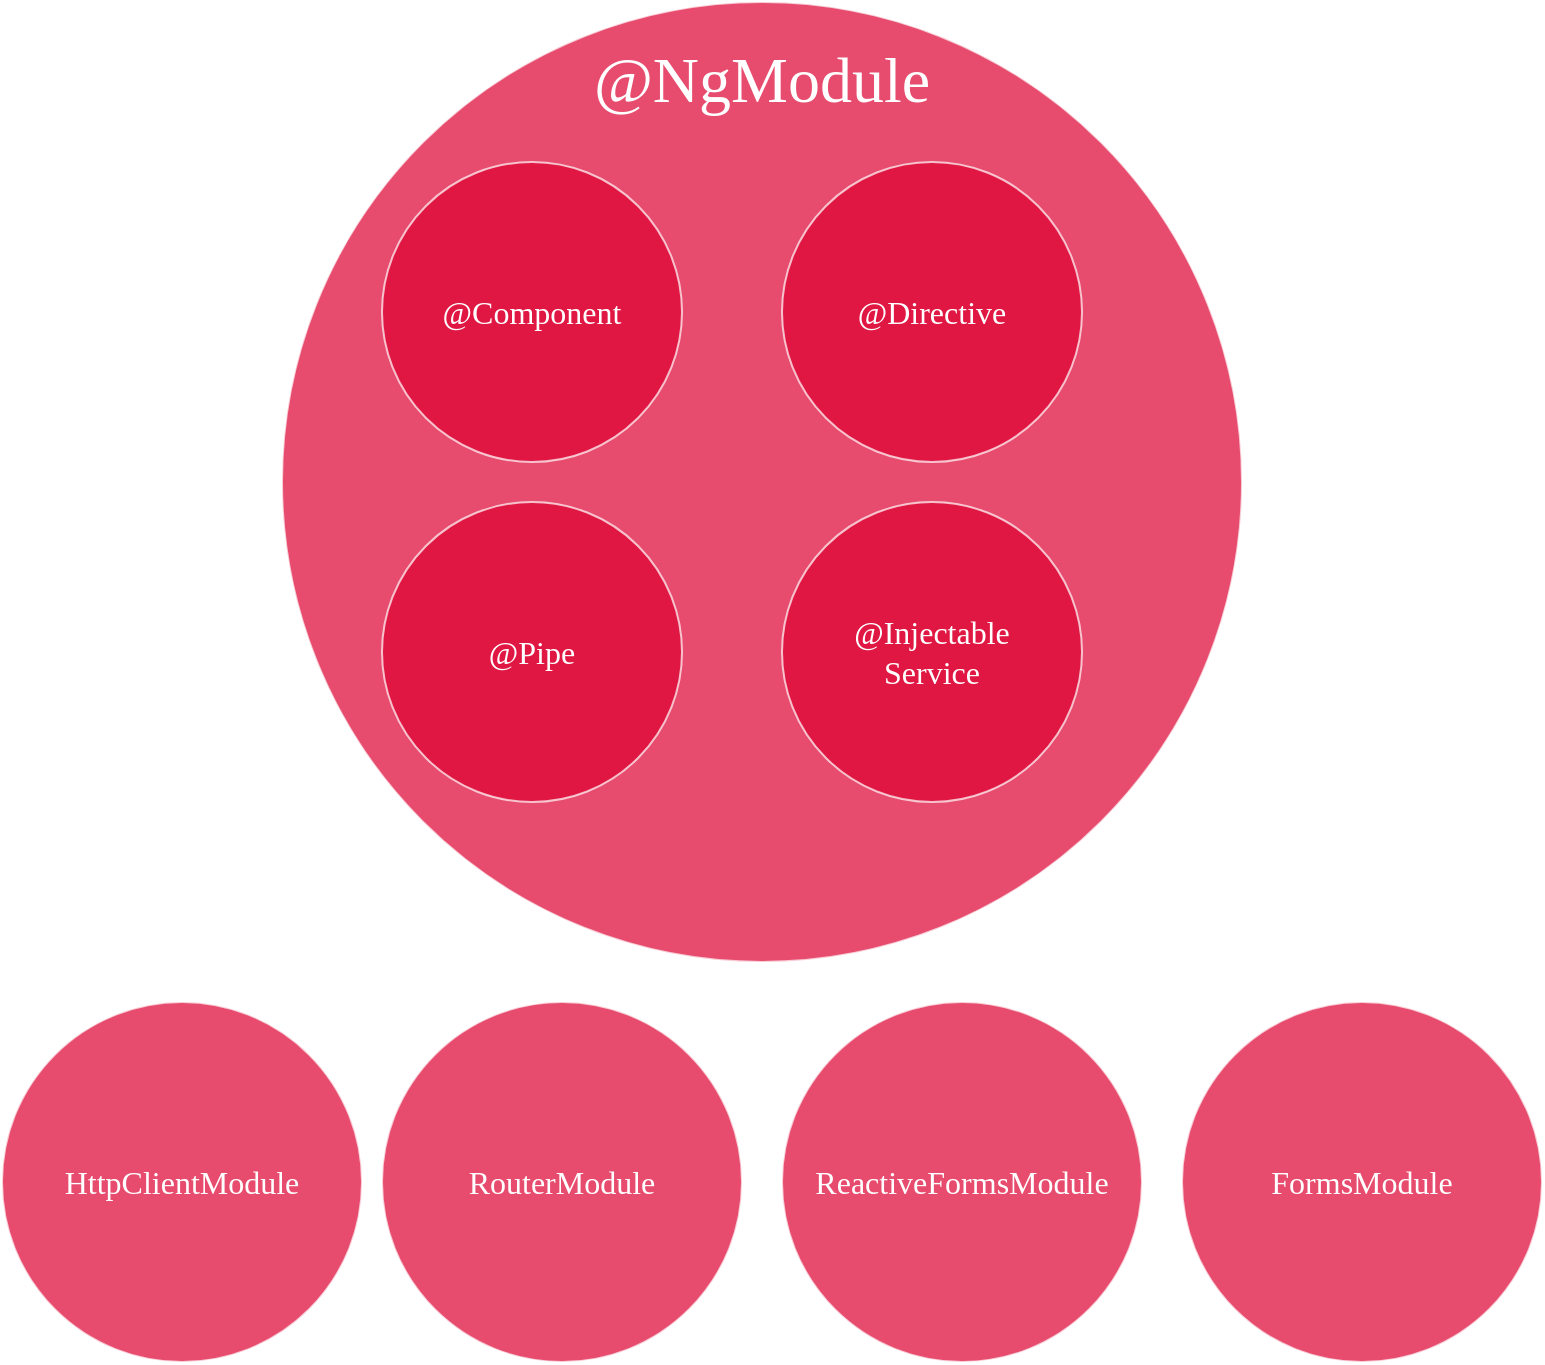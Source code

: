 <mxfile version="13.6.2" type="github" pages="5">
  <diagram name="Scratchpad" id="7HkAElxsfawMTIeyFdLx">
    <mxGraphModel dx="946" dy="572" grid="1" gridSize="10" guides="1" tooltips="1" connect="1" arrows="1" fold="1" page="1" pageScale="1" pageWidth="827" pageHeight="1169" math="0" shadow="0">
      <root>
        <mxCell id="aeAdwHv2rmL8GYwMYlaK-0" />
        <mxCell id="aeAdwHv2rmL8GYwMYlaK-1" parent="aeAdwHv2rmL8GYwMYlaK-0" />
        <mxCell id="aeAdwHv2rmL8GYwMYlaK-2" value="@NgModule" style="ellipse;whiteSpace=wrap;html=1;aspect=fixed;fillColor=#DD0031;fontSize=32;fontColor=#FFFFFF;align=center;fontFamily=Fira Code;spacingRight=0;verticalAlign=top;spacing=15;strokeColor=#FFFFFF;opacity=70;" parent="aeAdwHv2rmL8GYwMYlaK-1" vertex="1">
          <mxGeometry x="170" y="20" width="480" height="480" as="geometry" />
        </mxCell>
        <mxCell id="aeAdwHv2rmL8GYwMYlaK-3" value="@Component" style="ellipse;whiteSpace=wrap;html=1;aspect=fixed;fillColor=#DD0031;fontSize=16;fontColor=#FFFFFF;align=center;fontFamily=Fira Code;spacingRight=0;verticalAlign=middle;spacing=15;strokeColor=#FFFFFF;opacity=70;" parent="aeAdwHv2rmL8GYwMYlaK-1" vertex="1">
          <mxGeometry x="220" y="100" width="150" height="150" as="geometry" />
        </mxCell>
        <mxCell id="NFv5ayAUTu2gNU-QdE6H-0" value="@Directive" style="ellipse;whiteSpace=wrap;html=1;aspect=fixed;fillColor=#DD0031;fontSize=16;fontColor=#FFFFFF;align=center;fontFamily=Fira Code;spacingRight=0;verticalAlign=middle;spacing=15;strokeColor=#FFFFFF;opacity=70;" parent="aeAdwHv2rmL8GYwMYlaK-1" vertex="1">
          <mxGeometry x="420" y="100" width="150" height="150" as="geometry" />
        </mxCell>
        <mxCell id="NFv5ayAUTu2gNU-QdE6H-1" value="@Pipe" style="ellipse;whiteSpace=wrap;html=1;aspect=fixed;fillColor=#DD0031;fontSize=16;fontColor=#FFFFFF;align=center;fontFamily=Fira Code;spacingRight=0;verticalAlign=middle;spacing=15;strokeColor=#FFFFFF;opacity=70;" parent="aeAdwHv2rmL8GYwMYlaK-1" vertex="1">
          <mxGeometry x="220" y="270" width="150" height="150" as="geometry" />
        </mxCell>
        <mxCell id="NFv5ayAUTu2gNU-QdE6H-2" value="@Injectable&lt;br&gt;Service" style="ellipse;whiteSpace=wrap;html=1;aspect=fixed;fillColor=#DD0031;fontSize=16;fontColor=#FFFFFF;align=center;fontFamily=Fira Code;spacingRight=0;verticalAlign=middle;spacing=15;strokeColor=#FFFFFF;opacity=70;" parent="aeAdwHv2rmL8GYwMYlaK-1" vertex="1">
          <mxGeometry x="420" y="270" width="150" height="150" as="geometry" />
        </mxCell>
        <mxCell id="MJhYSOCrIyK8Vdi-2vLk-0" value="HttpClientModule" style="ellipse;whiteSpace=wrap;html=1;aspect=fixed;fillColor=#DD0031;fontSize=16;fontColor=#FFFFFF;align=center;fontFamily=Fira Code;spacingRight=0;verticalAlign=middle;spacing=15;strokeColor=#FFFFFF;opacity=70;" parent="aeAdwHv2rmL8GYwMYlaK-1" vertex="1">
          <mxGeometry x="30" y="520" width="180" height="180" as="geometry" />
        </mxCell>
        <mxCell id="Ypk_525BiGmJ8V4TGl4N-0" value="FormsModule" style="ellipse;whiteSpace=wrap;html=1;aspect=fixed;fillColor=#DD0031;fontSize=16;fontColor=#FFFFFF;align=center;fontFamily=Fira Code;spacingRight=0;verticalAlign=middle;spacing=15;strokeColor=#FFFFFF;opacity=70;" vertex="1" parent="aeAdwHv2rmL8GYwMYlaK-1">
          <mxGeometry x="620" y="520" width="180" height="180" as="geometry" />
        </mxCell>
        <mxCell id="Ypk_525BiGmJ8V4TGl4N-1" value="ReactiveFormsModule" style="ellipse;whiteSpace=wrap;html=1;aspect=fixed;fillColor=#DD0031;fontSize=16;fontColor=#FFFFFF;align=center;fontFamily=Fira Code;spacingRight=0;verticalAlign=middle;spacing=15;strokeColor=#FFFFFF;opacity=70;" vertex="1" parent="aeAdwHv2rmL8GYwMYlaK-1">
          <mxGeometry x="420" y="520" width="180" height="180" as="geometry" />
        </mxCell>
        <mxCell id="Ypk_525BiGmJ8V4TGl4N-2" value="RouterModule" style="ellipse;whiteSpace=wrap;html=1;aspect=fixed;fillColor=#DD0031;fontSize=16;fontColor=#FFFFFF;align=center;fontFamily=Fira Code;spacingRight=0;verticalAlign=middle;spacing=15;strokeColor=#FFFFFF;opacity=70;" vertex="1" parent="aeAdwHv2rmL8GYwMYlaK-1">
          <mxGeometry x="220" y="520" width="180" height="180" as="geometry" />
        </mxCell>
      </root>
    </mxGraphModel>
  </diagram>
  <diagram id="u3TcHS6ccKbTL2NqR-_o" name="Komponentenbaum">
    <mxGraphModel dx="946" dy="572" grid="1" gridSize="10" guides="1" tooltips="1" connect="1" arrows="1" fold="1" page="1" pageScale="1" pageWidth="1600" pageHeight="900" math="0" shadow="0" extFonts="Fira Code^https://fonts.googleapis.com/css?family=Fira+Code">
      <root>
        <mxCell id="z1SK4lPGxJ5rGH3-lqOU-0" />
        <mxCell id="z1SK4lPGxJ5rGH3-lqOU-1" parent="z1SK4lPGxJ5rGH3-lqOU-0" />
        <mxCell id="U8rtqjl5HcVRJzK-5QK7-7" style="edgeStyle=orthogonalEdgeStyle;rounded=0;orthogonalLoop=1;jettySize=auto;html=1;exitX=0.5;exitY=1;exitDx=0;exitDy=0;entryX=0.5;entryY=0;entryDx=0;entryDy=0;" parent="z1SK4lPGxJ5rGH3-lqOU-1" source="sIjvR6XrghPiF4E69lmC-0" target="9rUtmLcGIYFjoebS2zYF-3" edge="1">
          <mxGeometry relative="1" as="geometry" />
        </mxCell>
        <mxCell id="U8rtqjl5HcVRJzK-5QK7-8" style="edgeStyle=orthogonalEdgeStyle;rounded=0;orthogonalLoop=1;jettySize=auto;html=1;exitX=0.5;exitY=1;exitDx=0;exitDy=0;entryX=0.5;entryY=0;entryDx=0;entryDy=0;" parent="z1SK4lPGxJ5rGH3-lqOU-1" source="sIjvR6XrghPiF4E69lmC-0" target="9rUtmLcGIYFjoebS2zYF-0" edge="1">
          <mxGeometry relative="1" as="geometry" />
        </mxCell>
        <mxCell id="U8rtqjl5HcVRJzK-5QK7-9" style="edgeStyle=orthogonalEdgeStyle;rounded=0;orthogonalLoop=1;jettySize=auto;html=1;exitX=0.5;exitY=1;exitDx=0;exitDy=0;entryX=0.5;entryY=0;entryDx=0;entryDy=0;" parent="z1SK4lPGxJ5rGH3-lqOU-1" source="sIjvR6XrghPiF4E69lmC-0" target="9rUtmLcGIYFjoebS2zYF-1" edge="1">
          <mxGeometry relative="1" as="geometry" />
        </mxCell>
        <mxCell id="sIjvR6XrghPiF4E69lmC-0" value="pi-root" style="ellipse;whiteSpace=wrap;html=1;strokeColor=#FFFFFF;fillColor=#FFFFCC;fontFamily=Fira Code;fontSize=16;fontColor=#000000;opacity=70;align=center;" parent="z1SK4lPGxJ5rGH3-lqOU-1" vertex="1">
          <mxGeometry x="422" y="160" width="120" height="80" as="geometry" />
        </mxCell>
        <mxCell id="9rUtmLcGIYFjoebS2zYF-0" value="pi-color-form" style="ellipse;whiteSpace=wrap;html=1;strokeColor=#FFFFFF;fillColor=#FFFFCC;fontFamily=Fira Code;fontSize=16;fontColor=#000000;opacity=70;align=center;" parent="z1SK4lPGxJ5rGH3-lqOU-1" vertex="1">
          <mxGeometry x="390" y="290" width="120" height="80" as="geometry" />
        </mxCell>
        <mxCell id="U8rtqjl5HcVRJzK-5QK7-1" value="" style="edgeStyle=orthogonalEdgeStyle;rounded=0;orthogonalLoop=1;jettySize=auto;html=1;startArrow=classic;startFill=1;" parent="z1SK4lPGxJ5rGH3-lqOU-1" source="9rUtmLcGIYFjoebS2zYF-1" target="U8rtqjl5HcVRJzK-5QK7-0" edge="1">
          <mxGeometry relative="1" as="geometry" />
        </mxCell>
        <mxCell id="U8rtqjl5HcVRJzK-5QK7-11" value="" style="edgeStyle=orthogonalEdgeStyle;rounded=0;orthogonalLoop=1;jettySize=auto;html=1;startArrow=classic;startFill=1;" parent="z1SK4lPGxJ5rGH3-lqOU-1" source="9rUtmLcGIYFjoebS2zYF-1" target="U8rtqjl5HcVRJzK-5QK7-0" edge="1">
          <mxGeometry relative="1" as="geometry" />
        </mxCell>
        <mxCell id="U8rtqjl5HcVRJzK-5QK7-13" style="edgeStyle=orthogonalEdgeStyle;rounded=0;orthogonalLoop=1;jettySize=auto;html=1;startArrow=classic;startFill=1;" parent="z1SK4lPGxJ5rGH3-lqOU-1" source="9rUtmLcGIYFjoebS2zYF-1" target="U8rtqjl5HcVRJzK-5QK7-12" edge="1">
          <mxGeometry relative="1" as="geometry" />
        </mxCell>
        <mxCell id="9rUtmLcGIYFjoebS2zYF-1" value="pi-led-list" style="ellipse;whiteSpace=wrap;html=1;strokeColor=#FFFFFF;fillColor=#FFFFCC;fontFamily=Fira Code;fontSize=16;fontColor=#000000;opacity=70;align=center;" parent="z1SK4lPGxJ5rGH3-lqOU-1" vertex="1">
          <mxGeometry x="614" y="290" width="120" height="80" as="geometry" />
        </mxCell>
        <mxCell id="9rUtmLcGIYFjoebS2zYF-3" value="pi-controls" style="ellipse;whiteSpace=wrap;html=1;strokeColor=#FFFFFF;fillColor=#FFFFCC;fontFamily=Fira Code;fontSize=16;fontColor=#000000;opacity=70;align=center;" parent="z1SK4lPGxJ5rGH3-lqOU-1" vertex="1">
          <mxGeometry x="230" y="290" width="120" height="80" as="geometry" />
        </mxCell>
        <mxCell id="U8rtqjl5HcVRJzK-5QK7-0" value="pi-led" style="ellipse;whiteSpace=wrap;html=1;strokeColor=#FFFFFF;fillColor=#FFFFCC;fontFamily=Fira Code;fontSize=16;fontColor=#000000;opacity=70;align=center;" parent="z1SK4lPGxJ5rGH3-lqOU-1" vertex="1">
          <mxGeometry x="534" y="420" width="120" height="80" as="geometry" />
        </mxCell>
        <mxCell id="U8rtqjl5HcVRJzK-5QK7-12" value="pi-led" style="ellipse;whiteSpace=wrap;html=1;strokeColor=#FFFFFF;fillColor=#FFFFCC;fontFamily=Fira Code;fontSize=16;fontColor=#000000;opacity=70;align=center;" parent="z1SK4lPGxJ5rGH3-lqOU-1" vertex="1">
          <mxGeometry x="694" y="420" width="120" height="80" as="geometry" />
        </mxCell>
      </root>
    </mxGraphModel>
  </diagram>
  <diagram id="bzKlrHnCwBYonJbPBm2j" name="JS / ES / TS">
    
    <mxGraphModel dx="1426" dy="1703" grid="1" gridSize="10" guides="1" tooltips="1" connect="1" arrows="1" fold="1" page="1" pageScale="1" pageWidth="1600" pageHeight="900" math="0" shadow="0">
      
      <root>
        
        <mxCell id="kOwpRR4sZoT1yzOeRNBn-0" />
        
        <mxCell id="kOwpRR4sZoT1yzOeRNBn-1" parent="kOwpRR4sZoT1yzOeRNBn-0" />
        
        <mxCell id="zvGlFFVRIiKLJRZCXVUM-0" value="TS" style="ellipse;whiteSpace=wrap;html=1;aspect=fixed;fillColor=#187abf;fontSize=32;fontColor=#FFFFFF;align=right;fontFamily=Fira Code;spacingRight=20;" parent="kOwpRR4sZoT1yzOeRNBn-1" vertex="1">
          
          <mxGeometry x="240" y="-40" width="560" height="560" as="geometry" />
          
        </mxCell>
        
        <mxCell id="I-Nh13_OBQzH4jH-xl1_-3" value="ES20XX" style="ellipse;whiteSpace=wrap;html=1;aspect=fixed;fillColor=#f7df1e;fontSize=32;fontFamily=Fira Code;align=right;" parent="kOwpRR4sZoT1yzOeRNBn-1" vertex="1">
          
          <mxGeometry x="230" y="15" width="450" height="450" as="geometry" />
          
        </mxCell>
        
        <mxCell id="I-Nh13_OBQzH4jH-xl1_-2" value="ES2015" style="ellipse;whiteSpace=wrap;html=1;aspect=fixed;fillColor=#f7df1e;fontSize=32;fontFamily=Fira Code;align=right;" parent="kOwpRR4sZoT1yzOeRNBn-1" vertex="1">
          
          <mxGeometry x="230" y="90" width="300" height="300" as="geometry" />
          
        </mxCell>
        
        <mxCell id="I-Nh13_OBQzH4jH-xl1_-1" value="ES5" style="ellipse;whiteSpace=wrap;html=1;aspect=fixed;fillColor=#f7df1e;fontSize=32;fontFamily=Fira Code;align=right;" parent="kOwpRR4sZoT1yzOeRNBn-1" vertex="1">
          
          <mxGeometry x="230" y="165" width="150" height="150" as="geometry" />
          
        </mxCell>
        
        <mxCell id="zvGlFFVRIiKLJRZCXVUM-1" value="ES3" style="ellipse;whiteSpace=wrap;html=1;aspect=fixed;fillColor=#f7df1e;fontSize=32;fontFamily=Fira Code;align=left;" parent="kOwpRR4sZoT1yzOeRNBn-1" vertex="1">
          
          <mxGeometry x="230" y="205" width="70" height="70" as="geometry" />
          
        </mxCell>
        
      </root>
      
    </mxGraphModel>
    
  </diagram>
  <diagram id="ahxa_7Z1dyoWvUU_nvnM" name="Module">
    
    <mxGraphModel dx="1426" dy="1972" grid="1" gridSize="10" guides="1" tooltips="1" connect="1" arrows="1" fold="1" page="1" pageScale="1" pageWidth="827" pageHeight="1169" math="0" shadow="0">
      
      <root>
        
        <mxCell id="jBgbIuI6AMPZR0mEnXtF-0" />
        
        <mxCell id="jBgbIuI6AMPZR0mEnXtF-1" parent="jBgbIuI6AMPZR0mEnXtF-0" />
        
        <mxCell id="AC6yFyZTImTNVwZBDV3e-0" value="@Module" style="ellipse;whiteSpace=wrap;html=1;aspect=fixed;fillColor=#DD0031;fontSize=32;fontColor=#FFFFFF;align=center;fontFamily=Fira Code;spacingRight=0;verticalAlign=top;spacing=15;strokeColor=#FFFFFF;opacity=70;" parent="jBgbIuI6AMPZR0mEnXtF-1" vertex="1">
          
          <mxGeometry x="170" y="20" width="480" height="480" as="geometry" />
          
        </mxCell>
        
        <mxCell id="-zIaNXF0FWcu5_l1LjiO-0" value="@Component" style="ellipse;whiteSpace=wrap;html=1;aspect=fixed;fillColor=#DD0031;fontSize=16;fontColor=#FFFFFF;align=center;fontFamily=Fira Code;spacingRight=0;verticalAlign=middle;spacing=15;strokeColor=#FFFFFF;opacity=70;" parent="jBgbIuI6AMPZR0mEnXtF-1" vertex="1">
          
          <mxGeometry x="220" y="100" width="150" height="150" as="geometry" />
          
        </mxCell>
        
        <mxCell id="_ynVYw9CkxoSSAdwQUYI-0" value="@Directive" style="ellipse;whiteSpace=wrap;html=1;aspect=fixed;fillColor=#DD0031;fontSize=16;fontColor=#FFFFFF;align=center;fontFamily=Fira Code;spacingRight=0;verticalAlign=middle;spacing=15;strokeColor=#FFFFFF;opacity=70;" parent="jBgbIuI6AMPZR0mEnXtF-1" vertex="1">
          
          <mxGeometry x="440" y="100" width="150" height="150" as="geometry" />
          
        </mxCell>
        
        <mxCell id="uud_EPR3xU5L3ywMBhCe-0" value="@Pipe" style="ellipse;whiteSpace=wrap;html=1;aspect=fixed;fillColor=#DD0031;fontSize=16;fontColor=#FFFFFF;align=center;fontFamily=Fira Code;spacingRight=0;verticalAlign=middle;spacing=15;strokeColor=#FFFFFF;opacity=70;" parent="jBgbIuI6AMPZR0mEnXtF-1" vertex="1">
          
          <mxGeometry x="220" y="270" width="150" height="150" as="geometry" />
          
        </mxCell>
        
        <mxCell id="ajlQTBv0rp3n38Mc6ygl-0" value="Service&lt;br&gt;@Injectable" style="ellipse;whiteSpace=wrap;html=1;aspect=fixed;fillColor=#DD0031;fontSize=16;fontColor=#FFFFFF;align=center;fontFamily=Fira Code;spacingRight=0;verticalAlign=middle;spacing=15;strokeColor=#FFFFFF;opacity=70;" parent="jBgbIuI6AMPZR0mEnXtF-1" vertex="1">
          
          <mxGeometry x="440" y="280" width="150" height="150" as="geometry" />
          
        </mxCell>
        
        <mxCell id="ajlQTBv0rp3n38Mc6ygl-1" value="HttpClientModule" style="ellipse;whiteSpace=wrap;html=1;aspect=fixed;fillColor=#DD0031;fontSize=16;fontColor=#FFFFFF;align=center;fontFamily=Fira Code;spacingRight=0;verticalAlign=middle;spacing=15;strokeColor=#FFFFFF;opacity=70;" parent="jBgbIuI6AMPZR0mEnXtF-1" vertex="1">
          
          <mxGeometry y="420" width="190" height="190" as="geometry" />
          
        </mxCell>
        
        <mxCell id="O7_FRkBmG0F5C3wJo-e_-0" value="FormsModule&lt;br&gt;ReactiveFormsModule" style="ellipse;whiteSpace=wrap;html=1;aspect=fixed;fillColor=#DD0031;fontSize=16;fontColor=#FFFFFF;align=center;fontFamily=Fira Code;spacingRight=0;verticalAlign=middle;spacing=15;strokeColor=#FFFFFF;opacity=70;" parent="jBgbIuI6AMPZR0mEnXtF-1" vertex="1">
          
          <mxGeometry x="620" y="430" width="190" height="190" as="geometry" />
          
        </mxCell>
        
        <mxCell id="84A86jhDPQew2qcjbpvi-0" value="RouterModule" style="ellipse;whiteSpace=wrap;html=1;aspect=fixed;fillColor=#DD0031;fontSize=16;fontColor=#FFFFFF;align=center;fontFamily=Fira Code;spacingRight=0;verticalAlign=middle;spacing=15;strokeColor=#FFFFFF;opacity=70;" parent="jBgbIuI6AMPZR0mEnXtF-1" vertex="1">
          
          <mxGeometry x="620" y="-70" width="190" height="190" as="geometry" />
          
        </mxCell>
        
      </root>
      
    </mxGraphModel>
    
  </diagram>
  <diagram id="QtnIsEUqfTFUk3QCOo-g" name="engawa">
    
    <mxGraphModel dx="1426" dy="803" grid="1" gridSize="10" guides="1" tooltips="1" connect="1" arrows="1" fold="1" page="1" pageScale="1" pageWidth="827" pageHeight="1169" math="0" shadow="0" extFonts="Fira Code^https://fonts.googleapis.com/css?family=Fira+Code">
      
      <root>
        
        <mxCell id="rgNfoqyqW84PFh3Piu4q-0" />
        
        <mxCell id="rgNfoqyqW84PFh3Piu4q-1" parent="rgNfoqyqW84PFh3Piu4q-0" />
        
        <mxCell id="rgNfoqyqW84PFh3Piu4q-2" value="engawa" style="text;html=1;strokeColor=none;fillColor=none;align=center;verticalAlign=middle;whiteSpace=wrap;rounded=0;fontFamily=Fira Code;FType=g;fontSize=96;" parent="rgNfoqyqW84PFh3Piu4q-1" vertex="1">
          
          <mxGeometry x="390" y="300" width="40" height="20" as="geometry" />
          
        </mxCell>
        
      </root>
      
    </mxGraphModel>
    
  </diagram>
</mxfile>
